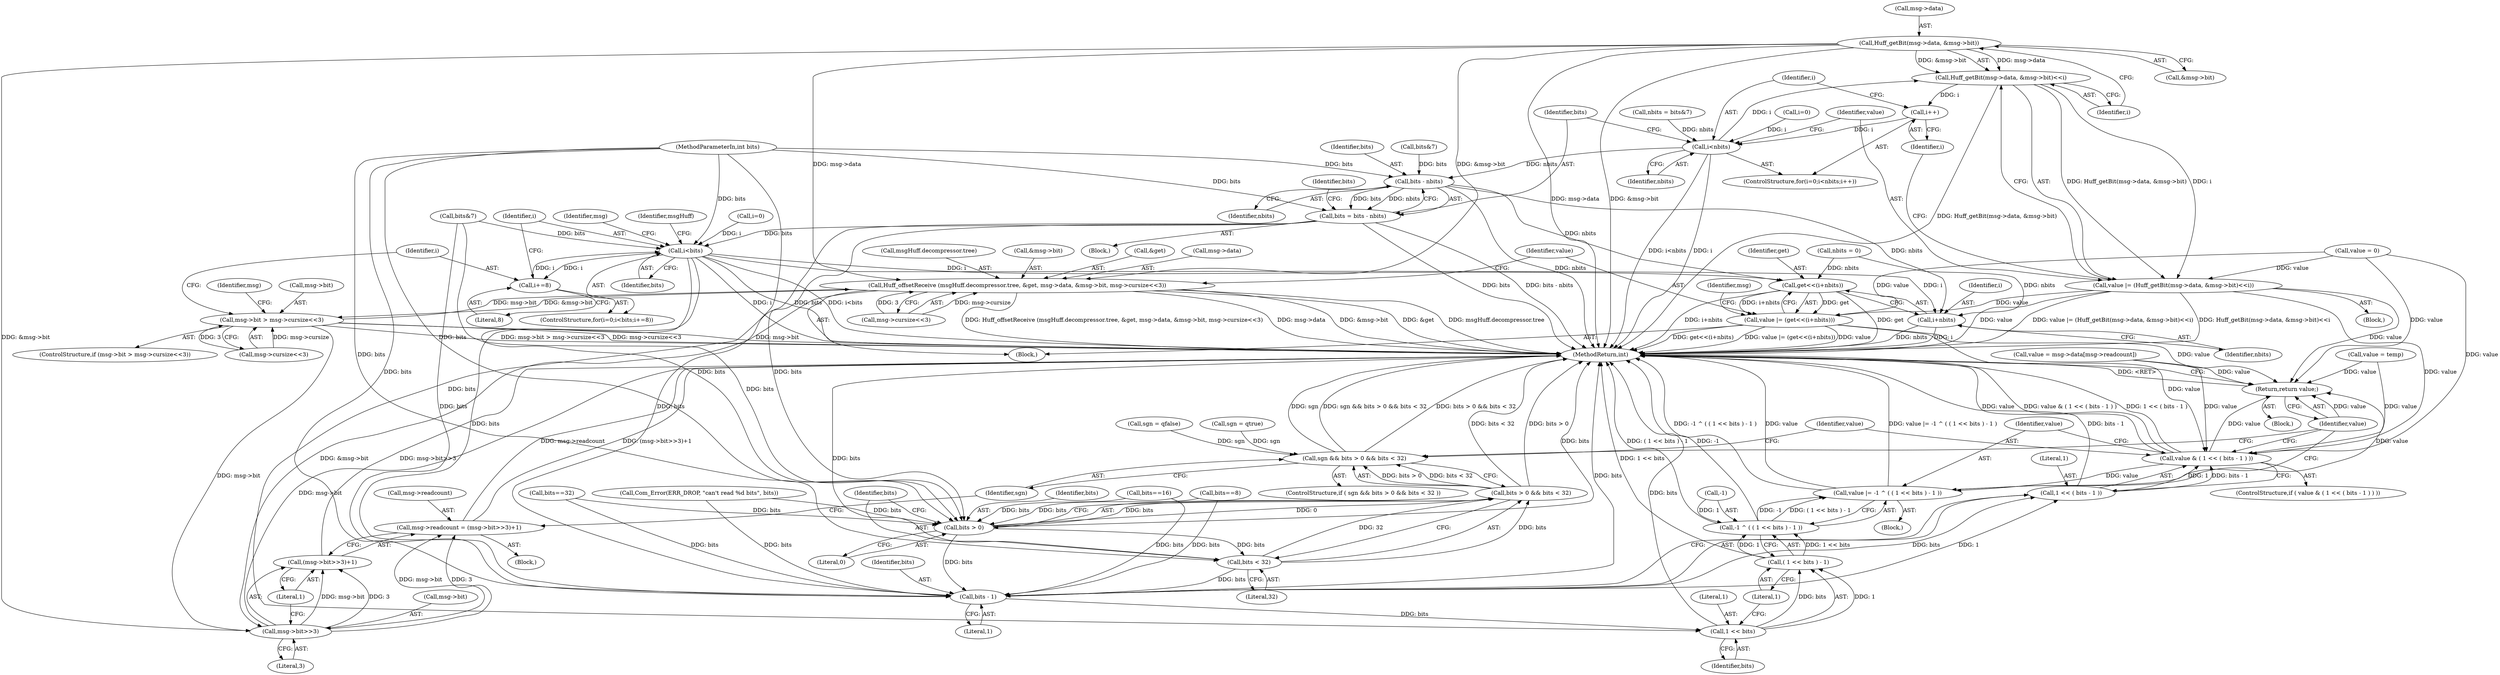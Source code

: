 digraph "0_ioq3_d2b1d124d4055c2fcbe5126863487c52fd58cca1_4@pointer" {
"1000308" [label="(Call,Huff_getBit(msg->data, &msg->bit))"];
"1000307" [label="(Call,Huff_getBit(msg->data, &msg->bit)<<i)"];
"1000302" [label="(Call,i++)"];
"1000299" [label="(Call,i<nbits)"];
"1000319" [label="(Call,bits - nbits)"];
"1000317" [label="(Call,bits = bits - nbits)"];
"1000329" [label="(Call,i<bits)"];
"1000332" [label="(Call,i+=8)"];
"1000358" [label="(Call,get<<(i+nbits))"];
"1000356" [label="(Call,value |= (get<<(i+nbits)))"];
"1000408" [label="(Call,value & ( 1 << ( bits - 1 ) ))"];
"1000416" [label="(Call,value |= -1 ^ ( ( 1 << bits ) - 1 ))"];
"1000426" [label="(Return,return value;)"];
"1000360" [label="(Call,i+nbits)"];
"1000400" [label="(Call,bits > 0)"];
"1000399" [label="(Call,bits > 0 && bits < 32)"];
"1000397" [label="(Call,sgn && bits > 0 && bits < 32)"];
"1000403" [label="(Call,bits < 32)"];
"1000412" [label="(Call,bits - 1)"];
"1000410" [label="(Call,1 << ( bits - 1 ))"];
"1000422" [label="(Call,1 << bits)"];
"1000421" [label="(Call,( 1 << bits ) - 1)"];
"1000418" [label="(Call,-1 ^ ( ( 1 << bits ) - 1 ))"];
"1000305" [label="(Call,value |= (Huff_getBit(msg->data, &msg->bit)<<i))"];
"1000336" [label="(Call,Huff_offsetReceive (msgHuff.decompressor.tree, &get, msg->data, &msg->bit, msg->cursize<<3))"];
"1000364" [label="(Call,msg->bit > msg->cursize<<3)"];
"1000390" [label="(Call,msg->bit>>3)"];
"1000385" [label="(Call,msg->readcount = (msg->bit>>3)+1)"];
"1000389" [label="(Call,(msg->bit>>3)+1)"];
"1000396" [label="(ControlStructure,if ( sgn && bits > 0 && bits < 32 ))"];
"1000404" [label="(Identifier,bits)"];
"1000334" [label="(Literal,8)"];
"1000296" [label="(Call,i=0)"];
"1000195" [label="(Call,bits==16)"];
"1000409" [label="(Identifier,value)"];
"1000363" [label="(ControlStructure,if (msg->bit > msg->cursize<<3))"];
"1000330" [label="(Identifier,i)"];
"1000103" [label="(Block,)"];
"1000386" [label="(Call,msg->readcount)"];
"1000300" [label="(Identifier,i)"];
"1000266" [label="(Call,nbits = bits&7)"];
"1000258" [label="(Call,nbits = 0)"];
"1000422" [label="(Call,1 << bits)"];
"1000317" [label="(Call,bits = bits - nbits)"];
"1000411" [label="(Literal,1)"];
"1000257" [label="(Block,)"];
"1000351" [label="(Call,msg->cursize<<3)"];
"1000331" [label="(Identifier,bits)"];
"1000394" [label="(Literal,3)"];
"1000413" [label="(Identifier,bits)"];
"1000342" [label="(Call,&get)"];
"1000364" [label="(Call,msg->bit > msg->cursize<<3)"];
"1000427" [label="(Identifier,value)"];
"1000368" [label="(Call,msg->cursize<<3)"];
"1000318" [label="(Identifier,bits)"];
"1000335" [label="(Block,)"];
"1000302" [label="(Call,i++)"];
"1000385" [label="(Call,msg->readcount = (msg->bit>>3)+1)"];
"1000400" [label="(Call,bits > 0)"];
"1000424" [label="(Identifier,bits)"];
"1000226" [label="(Call,bits==32)"];
"1000320" [label="(Identifier,bits)"];
"1000344" [label="(Call,msg->data)"];
"1000391" [label="(Call,msg->bit)"];
"1000417" [label="(Identifier,value)"];
"1000408" [label="(Call,value & ( 1 << ( bits - 1 ) ))"];
"1000265" [label="(Block,)"];
"1000405" [label="(Literal,32)"];
"1000325" [label="(ControlStructure,for(i=0;i<bits;i+=8))"];
"1000312" [label="(Call,&msg->bit)"];
"1000415" [label="(Block,)"];
"1000252" [label="(Call,Com_Error(ERR_DROP, \"can't read %d bits\", bits))"];
"1000366" [label="(Identifier,msg)"];
"1000376" [label="(Identifier,msg)"];
"1000305" [label="(Call,value |= (Huff_getBit(msg->data, &msg->bit)<<i))"];
"1000303" [label="(Identifier,i)"];
"1000132" [label="(Call,sgn = qtrue)"];
"1000137" [label="(Call,sgn = qfalse)"];
"1000295" [label="(ControlStructure,for(i=0;i<nbits;i++))"];
"1000416" [label="(Call,value |= -1 ^ ( ( 1 << bits ) - 1 ))"];
"1000262" [label="(Call,bits&7)"];
"1000426" [label="(Return,return value;)"];
"1000337" [label="(Call,msgHuff.decompressor.tree)"];
"1000365" [label="(Call,msg->bit)"];
"1000336" [label="(Call,Huff_offsetReceive (msgHuff.decompressor.tree, &get, msg->data, &msg->bit, msg->cursize<<3))"];
"1000268" [label="(Call,bits&7)"];
"1000323" [label="(Identifier,bits)"];
"1000412" [label="(Call,bits - 1)"];
"1000387" [label="(Identifier,msg)"];
"1000170" [label="(Call,bits==8)"];
"1000395" [label="(Literal,1)"];
"1000308" [label="(Call,Huff_getBit(msg->data, &msg->bit))"];
"1000421" [label="(Call,( 1 << bits ) - 1)"];
"1000397" [label="(Call,sgn && bits > 0 && bits < 32)"];
"1000347" [label="(Call,&msg->bit)"];
"1000356" [label="(Call,value |= (get<<(i+nbits)))"];
"1000357" [label="(Identifier,value)"];
"1000309" [label="(Call,msg->data)"];
"1000211" [label="(Call,value = temp)"];
"1000425" [label="(Literal,1)"];
"1000339" [label="(Identifier,msgHuff)"];
"1000407" [label="(ControlStructure,if ( value & ( 1 << ( bits - 1 ) ) ))"];
"1000326" [label="(Call,i=0)"];
"1000414" [label="(Literal,1)"];
"1000102" [label="(MethodParameterIn,int bits)"];
"1000333" [label="(Identifier,i)"];
"1000304" [label="(Block,)"];
"1000329" [label="(Call,i<bits)"];
"1000360" [label="(Call,i+nbits)"];
"1000307" [label="(Call,Huff_getBit(msg->data, &msg->bit)<<i)"];
"1000390" [label="(Call,msg->bit>>3)"];
"1000403" [label="(Call,bits < 32)"];
"1000299" [label="(Call,i<nbits)"];
"1000361" [label="(Identifier,i)"];
"1000428" [label="(MethodReturn,int)"];
"1000399" [label="(Call,bits > 0 && bits < 32)"];
"1000321" [label="(Identifier,nbits)"];
"1000316" [label="(Identifier,i)"];
"1000319" [label="(Call,bits - nbits)"];
"1000332" [label="(Call,i+=8)"];
"1000359" [label="(Identifier,get)"];
"1000301" [label="(Identifier,nbits)"];
"1000174" [label="(Call,value = msg->data[msg->readcount])"];
"1000401" [label="(Identifier,bits)"];
"1000423" [label="(Literal,1)"];
"1000398" [label="(Identifier,sgn)"];
"1000306" [label="(Identifier,value)"];
"1000120" [label="(Call,value = 0)"];
"1000419" [label="(Call,-1)"];
"1000410" [label="(Call,1 << ( bits - 1 ))"];
"1000389" [label="(Call,(msg->bit>>3)+1)"];
"1000402" [label="(Literal,0)"];
"1000418" [label="(Call,-1 ^ ( ( 1 << bits ) - 1 ))"];
"1000362" [label="(Identifier,nbits)"];
"1000358" [label="(Call,get<<(i+nbits))"];
"1000308" -> "1000307"  [label="AST: "];
"1000308" -> "1000312"  [label="CFG: "];
"1000309" -> "1000308"  [label="AST: "];
"1000312" -> "1000308"  [label="AST: "];
"1000316" -> "1000308"  [label="CFG: "];
"1000308" -> "1000428"  [label="DDG: msg->data"];
"1000308" -> "1000428"  [label="DDG: &msg->bit"];
"1000308" -> "1000307"  [label="DDG: msg->data"];
"1000308" -> "1000307"  [label="DDG: &msg->bit"];
"1000308" -> "1000336"  [label="DDG: msg->data"];
"1000308" -> "1000336"  [label="DDG: &msg->bit"];
"1000308" -> "1000390"  [label="DDG: &msg->bit"];
"1000307" -> "1000305"  [label="AST: "];
"1000307" -> "1000316"  [label="CFG: "];
"1000316" -> "1000307"  [label="AST: "];
"1000305" -> "1000307"  [label="CFG: "];
"1000307" -> "1000428"  [label="DDG: Huff_getBit(msg->data, &msg->bit)"];
"1000307" -> "1000302"  [label="DDG: i"];
"1000307" -> "1000305"  [label="DDG: Huff_getBit(msg->data, &msg->bit)"];
"1000307" -> "1000305"  [label="DDG: i"];
"1000299" -> "1000307"  [label="DDG: i"];
"1000302" -> "1000295"  [label="AST: "];
"1000302" -> "1000303"  [label="CFG: "];
"1000303" -> "1000302"  [label="AST: "];
"1000300" -> "1000302"  [label="CFG: "];
"1000302" -> "1000299"  [label="DDG: i"];
"1000299" -> "1000295"  [label="AST: "];
"1000299" -> "1000301"  [label="CFG: "];
"1000300" -> "1000299"  [label="AST: "];
"1000301" -> "1000299"  [label="AST: "];
"1000306" -> "1000299"  [label="CFG: "];
"1000318" -> "1000299"  [label="CFG: "];
"1000299" -> "1000428"  [label="DDG: i<nbits"];
"1000299" -> "1000428"  [label="DDG: i"];
"1000296" -> "1000299"  [label="DDG: i"];
"1000266" -> "1000299"  [label="DDG: nbits"];
"1000299" -> "1000319"  [label="DDG: nbits"];
"1000319" -> "1000317"  [label="AST: "];
"1000319" -> "1000321"  [label="CFG: "];
"1000320" -> "1000319"  [label="AST: "];
"1000321" -> "1000319"  [label="AST: "];
"1000317" -> "1000319"  [label="CFG: "];
"1000319" -> "1000428"  [label="DDG: nbits"];
"1000319" -> "1000317"  [label="DDG: bits"];
"1000319" -> "1000317"  [label="DDG: nbits"];
"1000268" -> "1000319"  [label="DDG: bits"];
"1000102" -> "1000319"  [label="DDG: bits"];
"1000319" -> "1000358"  [label="DDG: nbits"];
"1000319" -> "1000360"  [label="DDG: nbits"];
"1000317" -> "1000265"  [label="AST: "];
"1000318" -> "1000317"  [label="AST: "];
"1000323" -> "1000317"  [label="CFG: "];
"1000317" -> "1000428"  [label="DDG: bits"];
"1000317" -> "1000428"  [label="DDG: bits - nbits"];
"1000102" -> "1000317"  [label="DDG: bits"];
"1000317" -> "1000329"  [label="DDG: bits"];
"1000317" -> "1000400"  [label="DDG: bits"];
"1000317" -> "1000412"  [label="DDG: bits"];
"1000329" -> "1000325"  [label="AST: "];
"1000329" -> "1000331"  [label="CFG: "];
"1000330" -> "1000329"  [label="AST: "];
"1000331" -> "1000329"  [label="AST: "];
"1000339" -> "1000329"  [label="CFG: "];
"1000387" -> "1000329"  [label="CFG: "];
"1000329" -> "1000428"  [label="DDG: bits"];
"1000329" -> "1000428"  [label="DDG: i<bits"];
"1000329" -> "1000428"  [label="DDG: i"];
"1000332" -> "1000329"  [label="DDG: i"];
"1000326" -> "1000329"  [label="DDG: i"];
"1000262" -> "1000329"  [label="DDG: bits"];
"1000102" -> "1000329"  [label="DDG: bits"];
"1000329" -> "1000332"  [label="DDG: i"];
"1000329" -> "1000358"  [label="DDG: i"];
"1000329" -> "1000360"  [label="DDG: i"];
"1000329" -> "1000400"  [label="DDG: bits"];
"1000329" -> "1000412"  [label="DDG: bits"];
"1000332" -> "1000325"  [label="AST: "];
"1000332" -> "1000334"  [label="CFG: "];
"1000333" -> "1000332"  [label="AST: "];
"1000334" -> "1000332"  [label="AST: "];
"1000330" -> "1000332"  [label="CFG: "];
"1000358" -> "1000356"  [label="AST: "];
"1000358" -> "1000360"  [label="CFG: "];
"1000359" -> "1000358"  [label="AST: "];
"1000360" -> "1000358"  [label="AST: "];
"1000356" -> "1000358"  [label="CFG: "];
"1000358" -> "1000428"  [label="DDG: i+nbits"];
"1000358" -> "1000428"  [label="DDG: get"];
"1000358" -> "1000356"  [label="DDG: get"];
"1000358" -> "1000356"  [label="DDG: i+nbits"];
"1000258" -> "1000358"  [label="DDG: nbits"];
"1000356" -> "1000335"  [label="AST: "];
"1000357" -> "1000356"  [label="AST: "];
"1000366" -> "1000356"  [label="CFG: "];
"1000356" -> "1000428"  [label="DDG: value |= (get<<(i+nbits))"];
"1000356" -> "1000428"  [label="DDG: value"];
"1000356" -> "1000428"  [label="DDG: get<<(i+nbits)"];
"1000120" -> "1000356"  [label="DDG: value"];
"1000305" -> "1000356"  [label="DDG: value"];
"1000356" -> "1000408"  [label="DDG: value"];
"1000356" -> "1000426"  [label="DDG: value"];
"1000408" -> "1000407"  [label="AST: "];
"1000408" -> "1000410"  [label="CFG: "];
"1000409" -> "1000408"  [label="AST: "];
"1000410" -> "1000408"  [label="AST: "];
"1000417" -> "1000408"  [label="CFG: "];
"1000427" -> "1000408"  [label="CFG: "];
"1000408" -> "1000428"  [label="DDG: value"];
"1000408" -> "1000428"  [label="DDG: value & ( 1 << ( bits - 1 ) )"];
"1000408" -> "1000428"  [label="DDG: 1 << ( bits - 1 )"];
"1000120" -> "1000408"  [label="DDG: value"];
"1000305" -> "1000408"  [label="DDG: value"];
"1000211" -> "1000408"  [label="DDG: value"];
"1000174" -> "1000408"  [label="DDG: value"];
"1000410" -> "1000408"  [label="DDG: 1"];
"1000410" -> "1000408"  [label="DDG: bits - 1"];
"1000408" -> "1000416"  [label="DDG: value"];
"1000408" -> "1000426"  [label="DDG: value"];
"1000416" -> "1000415"  [label="AST: "];
"1000416" -> "1000418"  [label="CFG: "];
"1000417" -> "1000416"  [label="AST: "];
"1000418" -> "1000416"  [label="AST: "];
"1000427" -> "1000416"  [label="CFG: "];
"1000416" -> "1000428"  [label="DDG: value |= -1 ^ ( ( 1 << bits ) - 1 )"];
"1000416" -> "1000428"  [label="DDG: -1 ^ ( ( 1 << bits ) - 1 )"];
"1000416" -> "1000428"  [label="DDG: value"];
"1000418" -> "1000416"  [label="DDG: -1"];
"1000418" -> "1000416"  [label="DDG: ( 1 << bits ) - 1"];
"1000416" -> "1000426"  [label="DDG: value"];
"1000426" -> "1000103"  [label="AST: "];
"1000426" -> "1000427"  [label="CFG: "];
"1000427" -> "1000426"  [label="AST: "];
"1000428" -> "1000426"  [label="CFG: "];
"1000426" -> "1000428"  [label="DDG: <RET>"];
"1000427" -> "1000426"  [label="DDG: value"];
"1000120" -> "1000426"  [label="DDG: value"];
"1000305" -> "1000426"  [label="DDG: value"];
"1000211" -> "1000426"  [label="DDG: value"];
"1000174" -> "1000426"  [label="DDG: value"];
"1000360" -> "1000362"  [label="CFG: "];
"1000361" -> "1000360"  [label="AST: "];
"1000362" -> "1000360"  [label="AST: "];
"1000360" -> "1000428"  [label="DDG: i"];
"1000360" -> "1000428"  [label="DDG: nbits"];
"1000258" -> "1000360"  [label="DDG: nbits"];
"1000400" -> "1000399"  [label="AST: "];
"1000400" -> "1000402"  [label="CFG: "];
"1000401" -> "1000400"  [label="AST: "];
"1000402" -> "1000400"  [label="AST: "];
"1000404" -> "1000400"  [label="CFG: "];
"1000399" -> "1000400"  [label="CFG: "];
"1000400" -> "1000428"  [label="DDG: bits"];
"1000400" -> "1000399"  [label="DDG: bits"];
"1000400" -> "1000399"  [label="DDG: 0"];
"1000226" -> "1000400"  [label="DDG: bits"];
"1000252" -> "1000400"  [label="DDG: bits"];
"1000262" -> "1000400"  [label="DDG: bits"];
"1000170" -> "1000400"  [label="DDG: bits"];
"1000195" -> "1000400"  [label="DDG: bits"];
"1000102" -> "1000400"  [label="DDG: bits"];
"1000400" -> "1000403"  [label="DDG: bits"];
"1000400" -> "1000412"  [label="DDG: bits"];
"1000399" -> "1000397"  [label="AST: "];
"1000399" -> "1000403"  [label="CFG: "];
"1000403" -> "1000399"  [label="AST: "];
"1000397" -> "1000399"  [label="CFG: "];
"1000399" -> "1000428"  [label="DDG: bits < 32"];
"1000399" -> "1000428"  [label="DDG: bits > 0"];
"1000399" -> "1000397"  [label="DDG: bits > 0"];
"1000399" -> "1000397"  [label="DDG: bits < 32"];
"1000403" -> "1000399"  [label="DDG: bits"];
"1000403" -> "1000399"  [label="DDG: 32"];
"1000397" -> "1000396"  [label="AST: "];
"1000397" -> "1000398"  [label="CFG: "];
"1000398" -> "1000397"  [label="AST: "];
"1000409" -> "1000397"  [label="CFG: "];
"1000427" -> "1000397"  [label="CFG: "];
"1000397" -> "1000428"  [label="DDG: sgn && bits > 0 && bits < 32"];
"1000397" -> "1000428"  [label="DDG: sgn"];
"1000397" -> "1000428"  [label="DDG: bits > 0 && bits < 32"];
"1000132" -> "1000397"  [label="DDG: sgn"];
"1000137" -> "1000397"  [label="DDG: sgn"];
"1000403" -> "1000405"  [label="CFG: "];
"1000404" -> "1000403"  [label="AST: "];
"1000405" -> "1000403"  [label="AST: "];
"1000403" -> "1000428"  [label="DDG: bits"];
"1000102" -> "1000403"  [label="DDG: bits"];
"1000403" -> "1000412"  [label="DDG: bits"];
"1000412" -> "1000410"  [label="AST: "];
"1000412" -> "1000414"  [label="CFG: "];
"1000413" -> "1000412"  [label="AST: "];
"1000414" -> "1000412"  [label="AST: "];
"1000410" -> "1000412"  [label="CFG: "];
"1000412" -> "1000428"  [label="DDG: bits"];
"1000412" -> "1000410"  [label="DDG: bits"];
"1000412" -> "1000410"  [label="DDG: 1"];
"1000226" -> "1000412"  [label="DDG: bits"];
"1000252" -> "1000412"  [label="DDG: bits"];
"1000262" -> "1000412"  [label="DDG: bits"];
"1000170" -> "1000412"  [label="DDG: bits"];
"1000195" -> "1000412"  [label="DDG: bits"];
"1000102" -> "1000412"  [label="DDG: bits"];
"1000412" -> "1000422"  [label="DDG: bits"];
"1000411" -> "1000410"  [label="AST: "];
"1000410" -> "1000428"  [label="DDG: bits - 1"];
"1000422" -> "1000421"  [label="AST: "];
"1000422" -> "1000424"  [label="CFG: "];
"1000423" -> "1000422"  [label="AST: "];
"1000424" -> "1000422"  [label="AST: "];
"1000425" -> "1000422"  [label="CFG: "];
"1000422" -> "1000428"  [label="DDG: bits"];
"1000422" -> "1000421"  [label="DDG: 1"];
"1000422" -> "1000421"  [label="DDG: bits"];
"1000102" -> "1000422"  [label="DDG: bits"];
"1000421" -> "1000418"  [label="AST: "];
"1000421" -> "1000425"  [label="CFG: "];
"1000425" -> "1000421"  [label="AST: "];
"1000418" -> "1000421"  [label="CFG: "];
"1000421" -> "1000428"  [label="DDG: 1 << bits"];
"1000421" -> "1000418"  [label="DDG: 1 << bits"];
"1000421" -> "1000418"  [label="DDG: 1"];
"1000419" -> "1000418"  [label="AST: "];
"1000418" -> "1000428"  [label="DDG: -1"];
"1000418" -> "1000428"  [label="DDG: ( 1 << bits ) - 1"];
"1000419" -> "1000418"  [label="DDG: 1"];
"1000305" -> "1000304"  [label="AST: "];
"1000306" -> "1000305"  [label="AST: "];
"1000303" -> "1000305"  [label="CFG: "];
"1000305" -> "1000428"  [label="DDG: value |= (Huff_getBit(msg->data, &msg->bit)<<i)"];
"1000305" -> "1000428"  [label="DDG: Huff_getBit(msg->data, &msg->bit)<<i"];
"1000305" -> "1000428"  [label="DDG: value"];
"1000120" -> "1000305"  [label="DDG: value"];
"1000336" -> "1000335"  [label="AST: "];
"1000336" -> "1000351"  [label="CFG: "];
"1000337" -> "1000336"  [label="AST: "];
"1000342" -> "1000336"  [label="AST: "];
"1000344" -> "1000336"  [label="AST: "];
"1000347" -> "1000336"  [label="AST: "];
"1000351" -> "1000336"  [label="AST: "];
"1000357" -> "1000336"  [label="CFG: "];
"1000336" -> "1000428"  [label="DDG: Huff_offsetReceive (msgHuff.decompressor.tree, &get, msg->data, &msg->bit, msg->cursize<<3)"];
"1000336" -> "1000428"  [label="DDG: msg->data"];
"1000336" -> "1000428"  [label="DDG: &msg->bit"];
"1000336" -> "1000428"  [label="DDG: &get"];
"1000336" -> "1000428"  [label="DDG: msgHuff.decompressor.tree"];
"1000364" -> "1000336"  [label="DDG: msg->bit"];
"1000351" -> "1000336"  [label="DDG: msg->cursize"];
"1000351" -> "1000336"  [label="DDG: 3"];
"1000336" -> "1000364"  [label="DDG: &msg->bit"];
"1000336" -> "1000390"  [label="DDG: &msg->bit"];
"1000364" -> "1000363"  [label="AST: "];
"1000364" -> "1000368"  [label="CFG: "];
"1000365" -> "1000364"  [label="AST: "];
"1000368" -> "1000364"  [label="AST: "];
"1000376" -> "1000364"  [label="CFG: "];
"1000333" -> "1000364"  [label="CFG: "];
"1000364" -> "1000428"  [label="DDG: msg->bit"];
"1000364" -> "1000428"  [label="DDG: msg->bit > msg->cursize<<3"];
"1000364" -> "1000428"  [label="DDG: msg->cursize<<3"];
"1000368" -> "1000364"  [label="DDG: msg->cursize"];
"1000368" -> "1000364"  [label="DDG: 3"];
"1000364" -> "1000390"  [label="DDG: msg->bit"];
"1000390" -> "1000389"  [label="AST: "];
"1000390" -> "1000394"  [label="CFG: "];
"1000391" -> "1000390"  [label="AST: "];
"1000394" -> "1000390"  [label="AST: "];
"1000395" -> "1000390"  [label="CFG: "];
"1000390" -> "1000428"  [label="DDG: msg->bit"];
"1000390" -> "1000385"  [label="DDG: msg->bit"];
"1000390" -> "1000385"  [label="DDG: 3"];
"1000390" -> "1000389"  [label="DDG: msg->bit"];
"1000390" -> "1000389"  [label="DDG: 3"];
"1000385" -> "1000257"  [label="AST: "];
"1000385" -> "1000389"  [label="CFG: "];
"1000386" -> "1000385"  [label="AST: "];
"1000389" -> "1000385"  [label="AST: "];
"1000398" -> "1000385"  [label="CFG: "];
"1000385" -> "1000428"  [label="DDG: (msg->bit>>3)+1"];
"1000385" -> "1000428"  [label="DDG: msg->readcount"];
"1000389" -> "1000395"  [label="CFG: "];
"1000395" -> "1000389"  [label="AST: "];
"1000389" -> "1000428"  [label="DDG: msg->bit>>3"];
}
